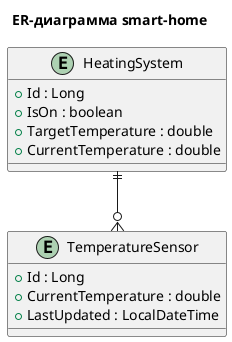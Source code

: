 @startuml

title ER-диаграмма smart-home

entity "HeatingSystem" as HeatingSystem {
    + Id : Long
    + IsOn : boolean
    + TargetTemperature : double
    + CurrentTemperature : double
}

entity "TemperatureSensor" as TemperatureSensor {
    + Id : Long
    + CurrentTemperature : double
    + LastUpdated : LocalDateTime
}

HeatingSystem ||--o{ TemperatureSensor

' Display settings
skinparam entity {
    BackgroundColor #E0E0E0
    BorderColor #000000
}
skinparam rectangle {
    BackgroundColor #FFFFFF
}

@enduml